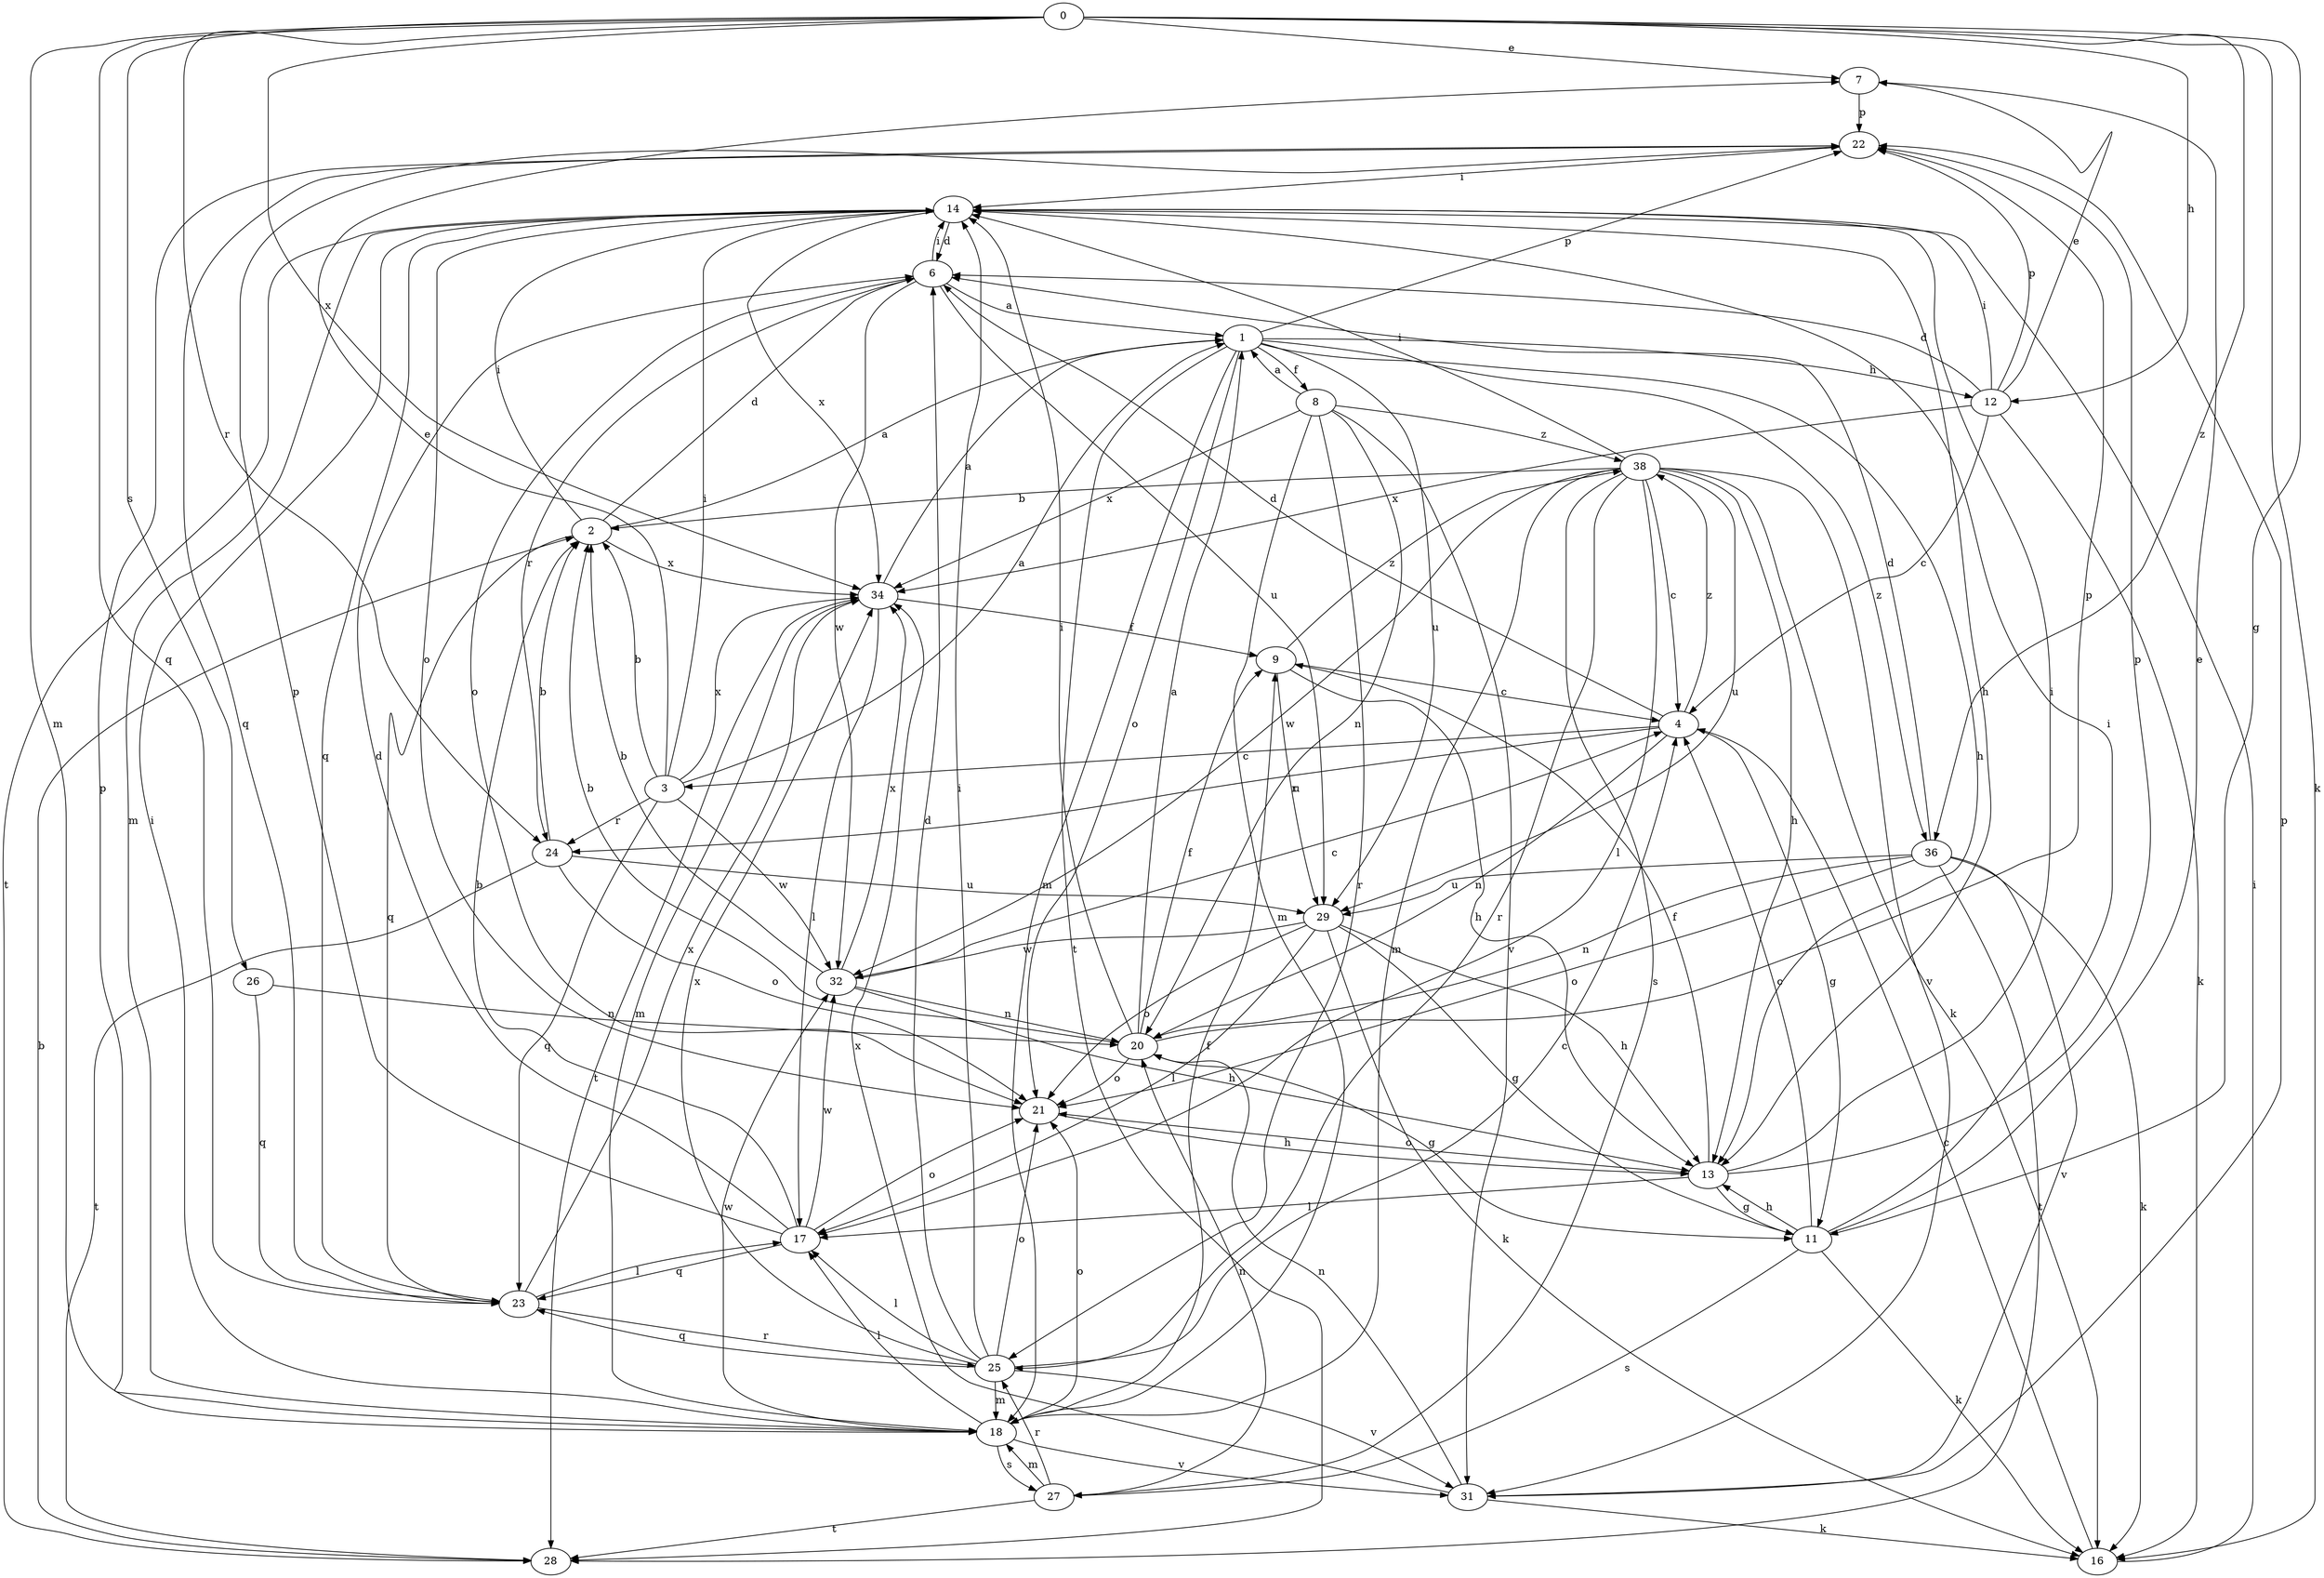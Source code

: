 strict digraph  {
0;
1;
2;
3;
4;
6;
7;
8;
9;
11;
12;
13;
14;
16;
17;
18;
20;
21;
22;
23;
24;
25;
26;
27;
28;
29;
31;
32;
34;
36;
38;
0 -> 7  [label=e];
0 -> 11  [label=g];
0 -> 12  [label=h];
0 -> 16  [label=k];
0 -> 18  [label=m];
0 -> 23  [label=q];
0 -> 24  [label=r];
0 -> 26  [label=s];
0 -> 34  [label=x];
0 -> 36  [label=z];
1 -> 8  [label=f];
1 -> 12  [label=h];
1 -> 13  [label=h];
1 -> 18  [label=m];
1 -> 21  [label=o];
1 -> 22  [label=p];
1 -> 28  [label=t];
1 -> 29  [label=u];
1 -> 36  [label=z];
2 -> 1  [label=a];
2 -> 6  [label=d];
2 -> 14  [label=i];
2 -> 23  [label=q];
2 -> 34  [label=x];
3 -> 1  [label=a];
3 -> 2  [label=b];
3 -> 7  [label=e];
3 -> 14  [label=i];
3 -> 23  [label=q];
3 -> 24  [label=r];
3 -> 32  [label=w];
3 -> 34  [label=x];
4 -> 3  [label=c];
4 -> 6  [label=d];
4 -> 11  [label=g];
4 -> 20  [label=n];
4 -> 24  [label=r];
4 -> 38  [label=z];
6 -> 1  [label=a];
6 -> 14  [label=i];
6 -> 21  [label=o];
6 -> 24  [label=r];
6 -> 29  [label=u];
6 -> 32  [label=w];
7 -> 22  [label=p];
8 -> 1  [label=a];
8 -> 18  [label=m];
8 -> 20  [label=n];
8 -> 25  [label=r];
8 -> 31  [label=v];
8 -> 34  [label=x];
8 -> 38  [label=z];
9 -> 4  [label=c];
9 -> 13  [label=h];
9 -> 29  [label=u];
9 -> 38  [label=z];
11 -> 4  [label=c];
11 -> 7  [label=e];
11 -> 13  [label=h];
11 -> 14  [label=i];
11 -> 16  [label=k];
11 -> 27  [label=s];
12 -> 4  [label=c];
12 -> 6  [label=d];
12 -> 7  [label=e];
12 -> 14  [label=i];
12 -> 16  [label=k];
12 -> 22  [label=p];
12 -> 34  [label=x];
13 -> 9  [label=f];
13 -> 11  [label=g];
13 -> 14  [label=i];
13 -> 17  [label=l];
13 -> 21  [label=o];
13 -> 22  [label=p];
14 -> 6  [label=d];
14 -> 13  [label=h];
14 -> 18  [label=m];
14 -> 21  [label=o];
14 -> 23  [label=q];
14 -> 28  [label=t];
14 -> 34  [label=x];
16 -> 4  [label=c];
16 -> 14  [label=i];
17 -> 2  [label=b];
17 -> 6  [label=d];
17 -> 21  [label=o];
17 -> 22  [label=p];
17 -> 23  [label=q];
17 -> 32  [label=w];
18 -> 9  [label=f];
18 -> 14  [label=i];
18 -> 17  [label=l];
18 -> 21  [label=o];
18 -> 22  [label=p];
18 -> 27  [label=s];
18 -> 31  [label=v];
18 -> 32  [label=w];
20 -> 1  [label=a];
20 -> 2  [label=b];
20 -> 9  [label=f];
20 -> 11  [label=g];
20 -> 14  [label=i];
20 -> 21  [label=o];
20 -> 22  [label=p];
21 -> 13  [label=h];
22 -> 14  [label=i];
22 -> 23  [label=q];
23 -> 17  [label=l];
23 -> 25  [label=r];
23 -> 34  [label=x];
24 -> 2  [label=b];
24 -> 21  [label=o];
24 -> 28  [label=t];
24 -> 29  [label=u];
25 -> 4  [label=c];
25 -> 6  [label=d];
25 -> 14  [label=i];
25 -> 17  [label=l];
25 -> 18  [label=m];
25 -> 21  [label=o];
25 -> 23  [label=q];
25 -> 31  [label=v];
25 -> 34  [label=x];
26 -> 20  [label=n];
26 -> 23  [label=q];
27 -> 18  [label=m];
27 -> 20  [label=n];
27 -> 25  [label=r];
27 -> 28  [label=t];
28 -> 2  [label=b];
29 -> 11  [label=g];
29 -> 13  [label=h];
29 -> 16  [label=k];
29 -> 17  [label=l];
29 -> 21  [label=o];
29 -> 32  [label=w];
31 -> 16  [label=k];
31 -> 20  [label=n];
31 -> 22  [label=p];
31 -> 34  [label=x];
32 -> 2  [label=b];
32 -> 4  [label=c];
32 -> 13  [label=h];
32 -> 20  [label=n];
32 -> 34  [label=x];
34 -> 1  [label=a];
34 -> 9  [label=f];
34 -> 17  [label=l];
34 -> 18  [label=m];
34 -> 28  [label=t];
36 -> 6  [label=d];
36 -> 16  [label=k];
36 -> 20  [label=n];
36 -> 21  [label=o];
36 -> 28  [label=t];
36 -> 29  [label=u];
36 -> 31  [label=v];
38 -> 2  [label=b];
38 -> 4  [label=c];
38 -> 13  [label=h];
38 -> 14  [label=i];
38 -> 16  [label=k];
38 -> 17  [label=l];
38 -> 18  [label=m];
38 -> 25  [label=r];
38 -> 27  [label=s];
38 -> 29  [label=u];
38 -> 31  [label=v];
38 -> 32  [label=w];
}

